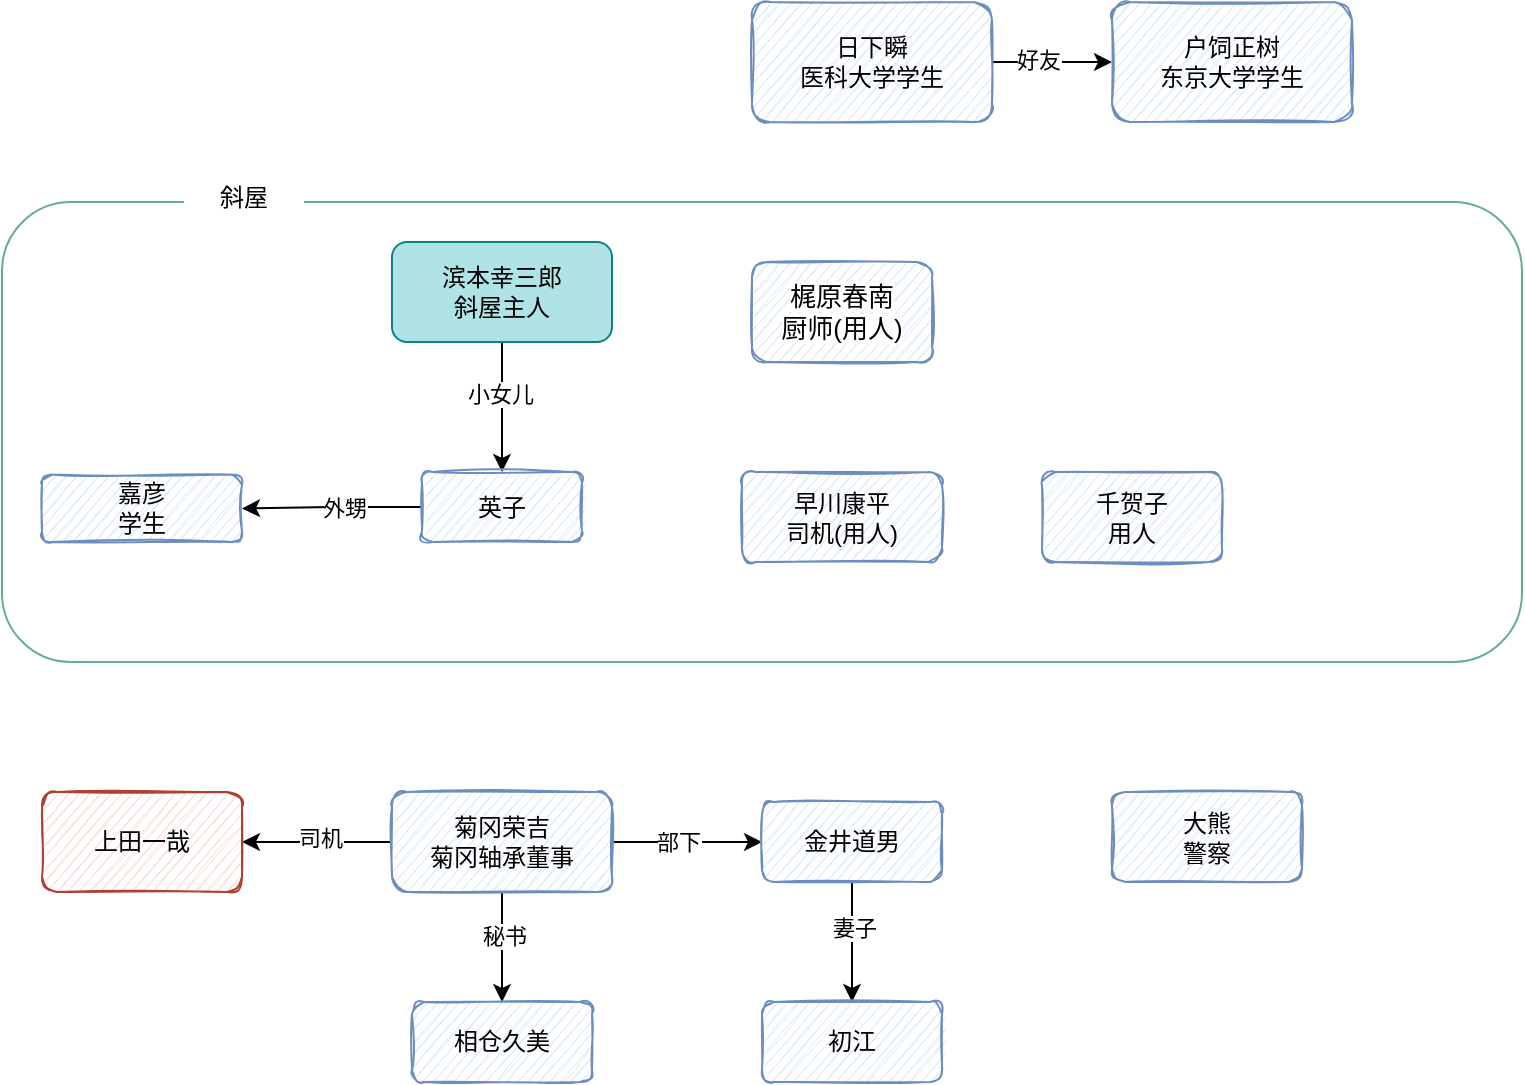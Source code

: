 <mxfile version="16.2.7" type="github">
  <diagram id="lh8hDAflFcDKO-PEYpGf" name="Page-1">
    <mxGraphModel dx="1119" dy="808" grid="1" gridSize="10" guides="1" tooltips="1" connect="1" arrows="1" fold="1" page="1" pageScale="1" pageWidth="827" pageHeight="1169" math="0" shadow="0">
      <root>
        <mxCell id="0" />
        <mxCell id="1" parent="0" />
        <mxCell id="HBpwvR4IjdDxbwPWC7km-29" value="" style="rounded=1;whiteSpace=wrap;html=1;sketch=0;fillColor=none;strokeColor=#67AB9F;" vertex="1" parent="1">
          <mxGeometry x="10" y="180" width="760" height="230" as="geometry" />
        </mxCell>
        <mxCell id="HBpwvR4IjdDxbwPWC7km-3" value="" style="edgeStyle=orthogonalEdgeStyle;rounded=0;orthogonalLoop=1;jettySize=auto;html=1;" edge="1" parent="1" source="HBpwvR4IjdDxbwPWC7km-1" target="HBpwvR4IjdDxbwPWC7km-2">
          <mxGeometry relative="1" as="geometry" />
        </mxCell>
        <mxCell id="HBpwvR4IjdDxbwPWC7km-4" value="小女儿" style="edgeLabel;html=1;align=center;verticalAlign=middle;resizable=0;points=[];" vertex="1" connectable="0" parent="HBpwvR4IjdDxbwPWC7km-3">
          <mxGeometry x="-0.2" y="4" relative="1" as="geometry">
            <mxPoint x="-5" as="offset" />
          </mxGeometry>
        </mxCell>
        <mxCell id="HBpwvR4IjdDxbwPWC7km-1" value="滨本幸三郎&lt;br&gt;斜屋主人" style="rounded=1;whiteSpace=wrap;html=1;fillColor=#b0e3e6;strokeColor=#0e8088;sketch=0;" vertex="1" parent="1">
          <mxGeometry x="205" y="200" width="110" height="50" as="geometry" />
        </mxCell>
        <mxCell id="HBpwvR4IjdDxbwPWC7km-24" value="" style="edgeStyle=orthogonalEdgeStyle;rounded=0;orthogonalLoop=1;jettySize=auto;html=1;" edge="1" parent="1" source="HBpwvR4IjdDxbwPWC7km-2" target="HBpwvR4IjdDxbwPWC7km-23">
          <mxGeometry relative="1" as="geometry" />
        </mxCell>
        <mxCell id="HBpwvR4IjdDxbwPWC7km-25" value="外甥" style="edgeLabel;html=1;align=center;verticalAlign=middle;resizable=0;points=[];" vertex="1" connectable="0" parent="HBpwvR4IjdDxbwPWC7km-24">
          <mxGeometry x="-0.125" relative="1" as="geometry">
            <mxPoint as="offset" />
          </mxGeometry>
        </mxCell>
        <mxCell id="HBpwvR4IjdDxbwPWC7km-2" value="英子" style="rounded=1;whiteSpace=wrap;html=1;fillColor=#dae8fc;strokeColor=#6c8ebf;sketch=1;" vertex="1" parent="1">
          <mxGeometry x="220" y="315" width="80" height="35" as="geometry" />
        </mxCell>
        <mxCell id="HBpwvR4IjdDxbwPWC7km-7" value="" style="edgeStyle=orthogonalEdgeStyle;rounded=0;orthogonalLoop=1;jettySize=auto;html=1;" edge="1" parent="1" source="HBpwvR4IjdDxbwPWC7km-5" target="HBpwvR4IjdDxbwPWC7km-6">
          <mxGeometry relative="1" as="geometry" />
        </mxCell>
        <mxCell id="HBpwvR4IjdDxbwPWC7km-8" value="秘书" style="edgeLabel;html=1;align=center;verticalAlign=middle;resizable=0;points=[];" vertex="1" connectable="0" parent="HBpwvR4IjdDxbwPWC7km-7">
          <mxGeometry x="-0.2" y="3" relative="1" as="geometry">
            <mxPoint x="-2" as="offset" />
          </mxGeometry>
        </mxCell>
        <mxCell id="HBpwvR4IjdDxbwPWC7km-10" value="" style="edgeStyle=orthogonalEdgeStyle;rounded=0;orthogonalLoop=1;jettySize=auto;html=1;" edge="1" parent="1" source="HBpwvR4IjdDxbwPWC7km-5" target="HBpwvR4IjdDxbwPWC7km-9">
          <mxGeometry relative="1" as="geometry" />
        </mxCell>
        <mxCell id="HBpwvR4IjdDxbwPWC7km-11" value="司机" style="edgeLabel;html=1;align=center;verticalAlign=middle;resizable=0;points=[];" vertex="1" connectable="0" parent="HBpwvR4IjdDxbwPWC7km-10">
          <mxGeometry x="-0.029" y="-2" relative="1" as="geometry">
            <mxPoint as="offset" />
          </mxGeometry>
        </mxCell>
        <mxCell id="HBpwvR4IjdDxbwPWC7km-14" value="" style="edgeStyle=orthogonalEdgeStyle;rounded=0;orthogonalLoop=1;jettySize=auto;html=1;" edge="1" parent="1" source="HBpwvR4IjdDxbwPWC7km-5" target="HBpwvR4IjdDxbwPWC7km-13">
          <mxGeometry relative="1" as="geometry" />
        </mxCell>
        <mxCell id="HBpwvR4IjdDxbwPWC7km-15" value="部下" style="edgeLabel;html=1;align=center;verticalAlign=middle;resizable=0;points=[];" vertex="1" connectable="0" parent="HBpwvR4IjdDxbwPWC7km-14">
          <mxGeometry x="-0.28" relative="1" as="geometry">
            <mxPoint x="6" as="offset" />
          </mxGeometry>
        </mxCell>
        <mxCell id="HBpwvR4IjdDxbwPWC7km-5" value="菊冈荣吉&lt;br&gt;菊冈轴承董事" style="rounded=1;whiteSpace=wrap;html=1;fillColor=#dae8fc;strokeColor=#6c8ebf;sketch=1;" vertex="1" parent="1">
          <mxGeometry x="205" y="475" width="110" height="50" as="geometry" />
        </mxCell>
        <mxCell id="HBpwvR4IjdDxbwPWC7km-6" value="相仓久美" style="rounded=1;whiteSpace=wrap;html=1;fillColor=#dae8fc;strokeColor=#6c8ebf;sketch=1;" vertex="1" parent="1">
          <mxGeometry x="215" y="580" width="90" height="40" as="geometry" />
        </mxCell>
        <mxCell id="HBpwvR4IjdDxbwPWC7km-9" value="上田一哉" style="whiteSpace=wrap;html=1;fillColor=#fad9d5;strokeColor=#ae4132;rounded=1;sketch=1;" vertex="1" parent="1">
          <mxGeometry x="30" y="475" width="100" height="50" as="geometry" />
        </mxCell>
        <mxCell id="HBpwvR4IjdDxbwPWC7km-12" value="早川康平&lt;br&gt;司机(用人)" style="rounded=1;whiteSpace=wrap;html=1;fillColor=#dae8fc;strokeColor=#6c8ebf;sketch=1;" vertex="1" parent="1">
          <mxGeometry x="380" y="315" width="100" height="45" as="geometry" />
        </mxCell>
        <mxCell id="HBpwvR4IjdDxbwPWC7km-17" value="" style="edgeStyle=orthogonalEdgeStyle;rounded=0;orthogonalLoop=1;jettySize=auto;html=1;" edge="1" parent="1" source="HBpwvR4IjdDxbwPWC7km-13" target="HBpwvR4IjdDxbwPWC7km-16">
          <mxGeometry relative="1" as="geometry" />
        </mxCell>
        <mxCell id="HBpwvR4IjdDxbwPWC7km-18" value="妻子" style="edgeLabel;html=1;align=center;verticalAlign=middle;resizable=0;points=[];" vertex="1" connectable="0" parent="HBpwvR4IjdDxbwPWC7km-17">
          <mxGeometry x="-0.4" y="1" relative="1" as="geometry">
            <mxPoint y="5" as="offset" />
          </mxGeometry>
        </mxCell>
        <mxCell id="HBpwvR4IjdDxbwPWC7km-13" value="金井道男" style="rounded=1;whiteSpace=wrap;html=1;fillColor=#dae8fc;strokeColor=#6c8ebf;sketch=1;" vertex="1" parent="1">
          <mxGeometry x="390" y="480" width="90" height="40" as="geometry" />
        </mxCell>
        <mxCell id="HBpwvR4IjdDxbwPWC7km-16" value="初江" style="whiteSpace=wrap;html=1;fillColor=#dae8fc;strokeColor=#6c8ebf;rounded=1;sketch=1;" vertex="1" parent="1">
          <mxGeometry x="390" y="580" width="90" height="40" as="geometry" />
        </mxCell>
        <mxCell id="HBpwvR4IjdDxbwPWC7km-21" value="" style="edgeStyle=orthogonalEdgeStyle;rounded=0;orthogonalLoop=1;jettySize=auto;html=1;" edge="1" parent="1" source="HBpwvR4IjdDxbwPWC7km-19" target="HBpwvR4IjdDxbwPWC7km-20">
          <mxGeometry relative="1" as="geometry" />
        </mxCell>
        <mxCell id="HBpwvR4IjdDxbwPWC7km-22" value="好友" style="edgeLabel;html=1;align=center;verticalAlign=middle;resizable=0;points=[];" vertex="1" connectable="0" parent="HBpwvR4IjdDxbwPWC7km-21">
          <mxGeometry x="-0.25" y="1" relative="1" as="geometry">
            <mxPoint as="offset" />
          </mxGeometry>
        </mxCell>
        <mxCell id="HBpwvR4IjdDxbwPWC7km-19" value="日下瞬&lt;br&gt;医科大学学生" style="whiteSpace=wrap;html=1;fillColor=#dae8fc;strokeColor=#6c8ebf;rounded=1;sketch=1;" vertex="1" parent="1">
          <mxGeometry x="385" y="80" width="120" height="60" as="geometry" />
        </mxCell>
        <mxCell id="HBpwvR4IjdDxbwPWC7km-20" value="户饲正树&lt;br&gt;东京大学学生" style="whiteSpace=wrap;html=1;fillColor=#dae8fc;strokeColor=#6c8ebf;rounded=1;sketch=1;" vertex="1" parent="1">
          <mxGeometry x="565" y="80" width="120" height="60" as="geometry" />
        </mxCell>
        <mxCell id="HBpwvR4IjdDxbwPWC7km-23" value="嘉彦&lt;br&gt;学生" style="rounded=1;whiteSpace=wrap;html=1;fillColor=#dae8fc;strokeColor=#6c8ebf;sketch=1;" vertex="1" parent="1">
          <mxGeometry x="30" y="316.25" width="100" height="33.75" as="geometry" />
        </mxCell>
        <mxCell id="HBpwvR4IjdDxbwPWC7km-26" value="千贺子&lt;br&gt;用人" style="rounded=1;whiteSpace=wrap;html=1;fillColor=#dae8fc;strokeColor=#6c8ebf;sketch=1;" vertex="1" parent="1">
          <mxGeometry x="530" y="315" width="90" height="45" as="geometry" />
        </mxCell>
        <mxCell id="HBpwvR4IjdDxbwPWC7km-28" value="&lt;span style=&quot;font-family: &amp;#34;arial&amp;#34; , sans-serif ; font-size: 13px ; text-indent: 26px ; background-color: rgb(255 , 255 , 255)&quot;&gt;梶原春南&lt;br&gt;厨师(用人)&lt;br&gt;&lt;/span&gt;" style="rounded=1;whiteSpace=wrap;html=1;fillColor=#dae8fc;strokeColor=#6c8ebf;sketch=1;" vertex="1" parent="1">
          <mxGeometry x="385" y="210" width="90" height="50" as="geometry" />
        </mxCell>
        <mxCell id="HBpwvR4IjdDxbwPWC7km-30" value="斜屋" style="text;html=1;strokeColor=none;fillColor=default;align=center;verticalAlign=middle;whiteSpace=wrap;rounded=0;sketch=0;" vertex="1" parent="1">
          <mxGeometry x="101" y="163" width="60" height="30" as="geometry" />
        </mxCell>
        <mxCell id="HBpwvR4IjdDxbwPWC7km-31" value="大熊&lt;br&gt;警察" style="whiteSpace=wrap;html=1;fillColor=#dae8fc;strokeColor=#6c8ebf;rounded=1;sketch=1;" vertex="1" parent="1">
          <mxGeometry x="565" y="475" width="95" height="45" as="geometry" />
        </mxCell>
      </root>
    </mxGraphModel>
  </diagram>
</mxfile>

